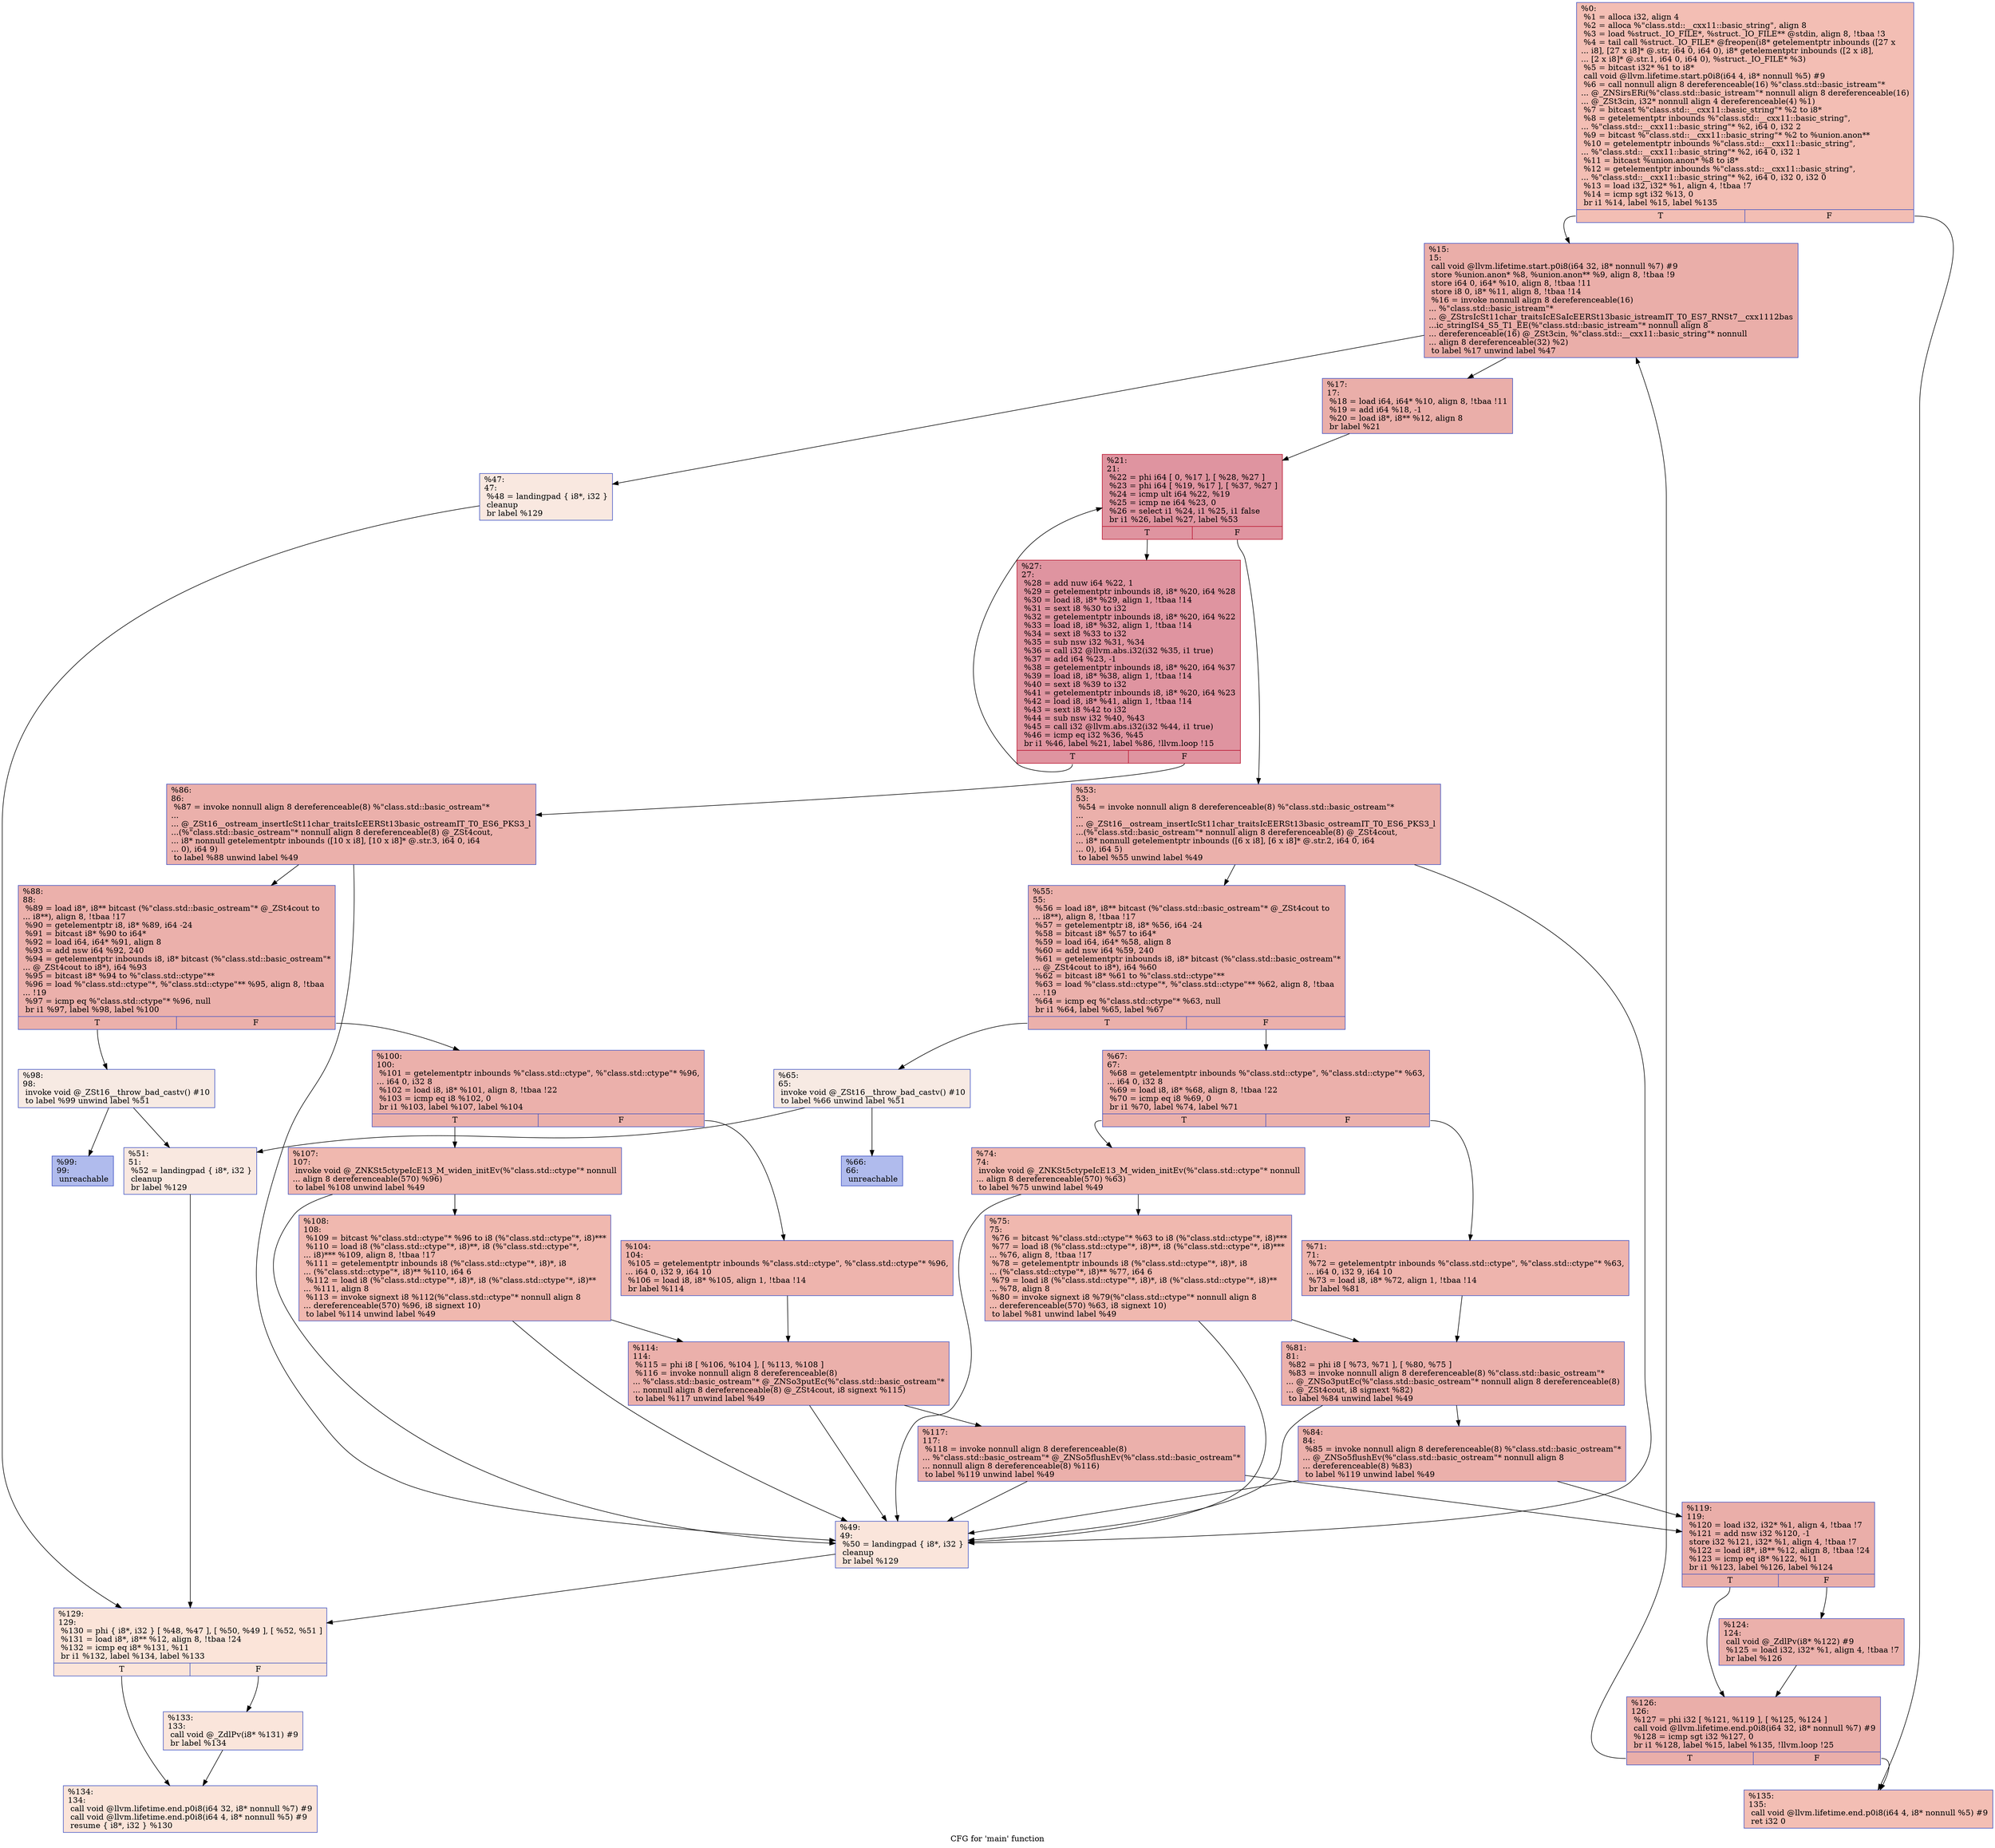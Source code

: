 digraph "CFG for 'main' function" {
	label="CFG for 'main' function";

	Node0x5618e4ff7ee0 [shape=record,color="#3d50c3ff", style=filled, fillcolor="#e36c5570",label="{%0:\l  %1 = alloca i32, align 4\l  %2 = alloca %\"class.std::__cxx11::basic_string\", align 8\l  %3 = load %struct._IO_FILE*, %struct._IO_FILE** @stdin, align 8, !tbaa !3\l  %4 = tail call %struct._IO_FILE* @freopen(i8* getelementptr inbounds ([27 x\l... i8], [27 x i8]* @.str, i64 0, i64 0), i8* getelementptr inbounds ([2 x i8],\l... [2 x i8]* @.str.1, i64 0, i64 0), %struct._IO_FILE* %3)\l  %5 = bitcast i32* %1 to i8*\l  call void @llvm.lifetime.start.p0i8(i64 4, i8* nonnull %5) #9\l  %6 = call nonnull align 8 dereferenceable(16) %\"class.std::basic_istream\"*\l... @_ZNSirsERi(%\"class.std::basic_istream\"* nonnull align 8 dereferenceable(16)\l... @_ZSt3cin, i32* nonnull align 4 dereferenceable(4) %1)\l  %7 = bitcast %\"class.std::__cxx11::basic_string\"* %2 to i8*\l  %8 = getelementptr inbounds %\"class.std::__cxx11::basic_string\",\l... %\"class.std::__cxx11::basic_string\"* %2, i64 0, i32 2\l  %9 = bitcast %\"class.std::__cxx11::basic_string\"* %2 to %union.anon**\l  %10 = getelementptr inbounds %\"class.std::__cxx11::basic_string\",\l... %\"class.std::__cxx11::basic_string\"* %2, i64 0, i32 1\l  %11 = bitcast %union.anon* %8 to i8*\l  %12 = getelementptr inbounds %\"class.std::__cxx11::basic_string\",\l... %\"class.std::__cxx11::basic_string\"* %2, i64 0, i32 0, i32 0\l  %13 = load i32, i32* %1, align 4, !tbaa !7\l  %14 = icmp sgt i32 %13, 0\l  br i1 %14, label %15, label %135\l|{<s0>T|<s1>F}}"];
	Node0x5618e4ff7ee0:s0 -> Node0x5618e4ff9f00;
	Node0x5618e4ff7ee0:s1 -> Node0x5618e4ffab50;
	Node0x5618e4ff9f00 [shape=record,color="#3d50c3ff", style=filled, fillcolor="#d0473d70",label="{%15:\l15:                                               \l  call void @llvm.lifetime.start.p0i8(i64 32, i8* nonnull %7) #9\l  store %union.anon* %8, %union.anon** %9, align 8, !tbaa !9\l  store i64 0, i64* %10, align 8, !tbaa !11\l  store i8 0, i8* %11, align 8, !tbaa !14\l  %16 = invoke nonnull align 8 dereferenceable(16)\l... %\"class.std::basic_istream\"*\l... @_ZStrsIcSt11char_traitsIcESaIcEERSt13basic_istreamIT_T0_ES7_RNSt7__cxx1112bas\l...ic_stringIS4_S5_T1_EE(%\"class.std::basic_istream\"* nonnull align 8\l... dereferenceable(16) @_ZSt3cin, %\"class.std::__cxx11::basic_string\"* nonnull\l... align 8 dereferenceable(32) %2)\l          to label %17 unwind label %47\l}"];
	Node0x5618e4ff9f00 -> Node0x5618e4ffb410;
	Node0x5618e4ff9f00 -> Node0x5618e4ffb4a0;
	Node0x5618e4ffb410 [shape=record,color="#3d50c3ff", style=filled, fillcolor="#d0473d70",label="{%17:\l17:                                               \l  %18 = load i64, i64* %10, align 8, !tbaa !11\l  %19 = add i64 %18, -1\l  %20 = load i8*, i8** %12, align 8\l  br label %21\l}"];
	Node0x5618e4ffb410 -> Node0x5618e4ffbed0;
	Node0x5618e4ffbed0 [shape=record,color="#b70d28ff", style=filled, fillcolor="#b70d2870",label="{%21:\l21:                                               \l  %22 = phi i64 [ 0, %17 ], [ %28, %27 ]\l  %23 = phi i64 [ %19, %17 ], [ %37, %27 ]\l  %24 = icmp ult i64 %22, %19\l  %25 = icmp ne i64 %23, 0\l  %26 = select i1 %24, i1 %25, i1 false\l  br i1 %26, label %27, label %53\l|{<s0>T|<s1>F}}"];
	Node0x5618e4ffbed0:s0 -> Node0x5618e4ffbfc0;
	Node0x5618e4ffbed0:s1 -> Node0x5618e4ffc420;
	Node0x5618e4ffbfc0 [shape=record,color="#b70d28ff", style=filled, fillcolor="#b70d2870",label="{%27:\l27:                                               \l  %28 = add nuw i64 %22, 1\l  %29 = getelementptr inbounds i8, i8* %20, i64 %28\l  %30 = load i8, i8* %29, align 1, !tbaa !14\l  %31 = sext i8 %30 to i32\l  %32 = getelementptr inbounds i8, i8* %20, i64 %22\l  %33 = load i8, i8* %32, align 1, !tbaa !14\l  %34 = sext i8 %33 to i32\l  %35 = sub nsw i32 %31, %34\l  %36 = call i32 @llvm.abs.i32(i32 %35, i1 true)\l  %37 = add i64 %23, -1\l  %38 = getelementptr inbounds i8, i8* %20, i64 %37\l  %39 = load i8, i8* %38, align 1, !tbaa !14\l  %40 = sext i8 %39 to i32\l  %41 = getelementptr inbounds i8, i8* %20, i64 %23\l  %42 = load i8, i8* %41, align 1, !tbaa !14\l  %43 = sext i8 %42 to i32\l  %44 = sub nsw i32 %40, %43\l  %45 = call i32 @llvm.abs.i32(i32 %44, i1 true)\l  %46 = icmp eq i32 %36, %45\l  br i1 %46, label %21, label %86, !llvm.loop !15\l|{<s0>T|<s1>F}}"];
	Node0x5618e4ffbfc0:s0 -> Node0x5618e4ffbed0;
	Node0x5618e4ffbfc0:s1 -> Node0x5618e4ffd9c0;
	Node0x5618e4ffb4a0 [shape=record,color="#3d50c3ff", style=filled, fillcolor="#f1ccb870",label="{%47:\l47:                                               \l  %48 = landingpad \{ i8*, i32 \}\l          cleanup\l  br label %129\l}"];
	Node0x5618e4ffb4a0 -> Node0x5618e4ffdb90;
	Node0x5618e4ffdc50 [shape=record,color="#3d50c3ff", style=filled, fillcolor="#f4c5ad70",label="{%49:\l49:                                               \l  %50 = landingpad \{ i8*, i32 \}\l          cleanup\l  br label %129\l}"];
	Node0x5618e4ffdc50 -> Node0x5618e4ffdb90;
	Node0x5618e4ffddc0 [shape=record,color="#3d50c3ff", style=filled, fillcolor="#f1ccb870",label="{%51:\l51:                                               \l  %52 = landingpad \{ i8*, i32 \}\l          cleanup\l  br label %129\l}"];
	Node0x5618e4ffddc0 -> Node0x5618e4ffdb90;
	Node0x5618e4ffc420 [shape=record,color="#3d50c3ff", style=filled, fillcolor="#d24b4070",label="{%53:\l53:                                               \l  %54 = invoke nonnull align 8 dereferenceable(8) %\"class.std::basic_ostream\"*\l...\l... @_ZSt16__ostream_insertIcSt11char_traitsIcEERSt13basic_ostreamIT_T0_ES6_PKS3_l\l...(%\"class.std::basic_ostream\"* nonnull align 8 dereferenceable(8) @_ZSt4cout,\l... i8* nonnull getelementptr inbounds ([6 x i8], [6 x i8]* @.str.2, i64 0, i64\l... 0), i64 5)\l          to label %55 unwind label %49\l}"];
	Node0x5618e4ffc420 -> Node0x5618e4ffe050;
	Node0x5618e4ffc420 -> Node0x5618e4ffdc50;
	Node0x5618e4ffe050 [shape=record,color="#3d50c3ff", style=filled, fillcolor="#d24b4070",label="{%55:\l55:                                               \l  %56 = load i8*, i8** bitcast (%\"class.std::basic_ostream\"* @_ZSt4cout to\l... i8**), align 8, !tbaa !17\l  %57 = getelementptr i8, i8* %56, i64 -24\l  %58 = bitcast i8* %57 to i64*\l  %59 = load i64, i64* %58, align 8\l  %60 = add nsw i64 %59, 240\l  %61 = getelementptr inbounds i8, i8* bitcast (%\"class.std::basic_ostream\"*\l... @_ZSt4cout to i8*), i64 %60\l  %62 = bitcast i8* %61 to %\"class.std::ctype\"**\l  %63 = load %\"class.std::ctype\"*, %\"class.std::ctype\"** %62, align 8, !tbaa\l... !19\l  %64 = icmp eq %\"class.std::ctype\"* %63, null\l  br i1 %64, label %65, label %67\l|{<s0>T|<s1>F}}"];
	Node0x5618e4ffe050:s0 -> Node0x5618e4fff1b0;
	Node0x5618e4ffe050:s1 -> Node0x5618e4fff240;
	Node0x5618e4fff1b0 [shape=record,color="#3d50c3ff", style=filled, fillcolor="#eed0c070",label="{%65:\l65:                                               \l  invoke void @_ZSt16__throw_bad_castv() #10\l          to label %66 unwind label %51\l}"];
	Node0x5618e4fff1b0 -> Node0x5618e4fff3d0;
	Node0x5618e4fff1b0 -> Node0x5618e4ffddc0;
	Node0x5618e4fff3d0 [shape=record,color="#3d50c3ff", style=filled, fillcolor="#4c66d670",label="{%66:\l66:                                               \l  unreachable\l}"];
	Node0x5618e4fff240 [shape=record,color="#3d50c3ff", style=filled, fillcolor="#d24b4070",label="{%67:\l67:                                               \l  %68 = getelementptr inbounds %\"class.std::ctype\", %\"class.std::ctype\"* %63,\l... i64 0, i32 8\l  %69 = load i8, i8* %68, align 8, !tbaa !22\l  %70 = icmp eq i8 %69, 0\l  br i1 %70, label %74, label %71\l|{<s0>T|<s1>F}}"];
	Node0x5618e4fff240:s0 -> Node0x5618e4fff8c0;
	Node0x5618e4fff240:s1 -> Node0x5618e4fff950;
	Node0x5618e4fff950 [shape=record,color="#3d50c3ff", style=filled, fillcolor="#d8564670",label="{%71:\l71:                                               \l  %72 = getelementptr inbounds %\"class.std::ctype\", %\"class.std::ctype\"* %63,\l... i64 0, i32 9, i64 10\l  %73 = load i8, i8* %72, align 1, !tbaa !14\l  br label %81\l}"];
	Node0x5618e4fff950 -> Node0x5618e4fffb60;
	Node0x5618e4fff8c0 [shape=record,color="#3d50c3ff", style=filled, fillcolor="#dc5d4a70",label="{%74:\l74:                                               \l  invoke void @_ZNKSt5ctypeIcE13_M_widen_initEv(%\"class.std::ctype\"* nonnull\l... align 8 dereferenceable(570) %63)\l          to label %75 unwind label %49\l}"];
	Node0x5618e4fff8c0 -> Node0x5618e4fffca0;
	Node0x5618e4fff8c0 -> Node0x5618e4ffdc50;
	Node0x5618e4fffca0 [shape=record,color="#3d50c3ff", style=filled, fillcolor="#dc5d4a70",label="{%75:\l75:                                               \l  %76 = bitcast %\"class.std::ctype\"* %63 to i8 (%\"class.std::ctype\"*, i8)***\l  %77 = load i8 (%\"class.std::ctype\"*, i8)**, i8 (%\"class.std::ctype\"*, i8)***\l... %76, align 8, !tbaa !17\l  %78 = getelementptr inbounds i8 (%\"class.std::ctype\"*, i8)*, i8\l... (%\"class.std::ctype\"*, i8)** %77, i64 6\l  %79 = load i8 (%\"class.std::ctype\"*, i8)*, i8 (%\"class.std::ctype\"*, i8)**\l... %78, align 8\l  %80 = invoke signext i8 %79(%\"class.std::ctype\"* nonnull align 8\l... dereferenceable(570) %63, i8 signext 10)\l          to label %81 unwind label %49\l}"];
	Node0x5618e4fffca0 -> Node0x5618e4fffb60;
	Node0x5618e4fffca0 -> Node0x5618e4ffdc50;
	Node0x5618e4fffb60 [shape=record,color="#3d50c3ff", style=filled, fillcolor="#d24b4070",label="{%81:\l81:                                               \l  %82 = phi i8 [ %73, %71 ], [ %80, %75 ]\l  %83 = invoke nonnull align 8 dereferenceable(8) %\"class.std::basic_ostream\"*\l... @_ZNSo3putEc(%\"class.std::basic_ostream\"* nonnull align 8 dereferenceable(8)\l... @_ZSt4cout, i8 signext %82)\l          to label %84 unwind label %49\l}"];
	Node0x5618e4fffb60 -> Node0x5618e5000900;
	Node0x5618e4fffb60 -> Node0x5618e4ffdc50;
	Node0x5618e5000900 [shape=record,color="#3d50c3ff", style=filled, fillcolor="#d24b4070",label="{%84:\l84:                                               \l  %85 = invoke nonnull align 8 dereferenceable(8) %\"class.std::basic_ostream\"*\l... @_ZNSo5flushEv(%\"class.std::basic_ostream\"* nonnull align 8\l... dereferenceable(8) %83)\l          to label %119 unwind label %49\l}"];
	Node0x5618e5000900 -> Node0x5618e5000bc0;
	Node0x5618e5000900 -> Node0x5618e4ffdc50;
	Node0x5618e4ffd9c0 [shape=record,color="#3d50c3ff", style=filled, fillcolor="#d24b4070",label="{%86:\l86:                                               \l  %87 = invoke nonnull align 8 dereferenceable(8) %\"class.std::basic_ostream\"*\l...\l... @_ZSt16__ostream_insertIcSt11char_traitsIcEERSt13basic_ostreamIT_T0_ES6_PKS3_l\l...(%\"class.std::basic_ostream\"* nonnull align 8 dereferenceable(8) @_ZSt4cout,\l... i8* nonnull getelementptr inbounds ([10 x i8], [10 x i8]* @.str.3, i64 0, i64\l... 0), i64 9)\l          to label %88 unwind label %49\l}"];
	Node0x5618e4ffd9c0 -> Node0x5618e5000ea0;
	Node0x5618e4ffd9c0 -> Node0x5618e4ffdc50;
	Node0x5618e5000ea0 [shape=record,color="#3d50c3ff", style=filled, fillcolor="#d24b4070",label="{%88:\l88:                                               \l  %89 = load i8*, i8** bitcast (%\"class.std::basic_ostream\"* @_ZSt4cout to\l... i8**), align 8, !tbaa !17\l  %90 = getelementptr i8, i8* %89, i64 -24\l  %91 = bitcast i8* %90 to i64*\l  %92 = load i64, i64* %91, align 8\l  %93 = add nsw i64 %92, 240\l  %94 = getelementptr inbounds i8, i8* bitcast (%\"class.std::basic_ostream\"*\l... @_ZSt4cout to i8*), i64 %93\l  %95 = bitcast i8* %94 to %\"class.std::ctype\"**\l  %96 = load %\"class.std::ctype\"*, %\"class.std::ctype\"** %95, align 8, !tbaa\l... !19\l  %97 = icmp eq %\"class.std::ctype\"* %96, null\l  br i1 %97, label %98, label %100\l|{<s0>T|<s1>F}}"];
	Node0x5618e5000ea0:s0 -> Node0x5618e5001b90;
	Node0x5618e5000ea0:s1 -> Node0x5618e5001be0;
	Node0x5618e5001b90 [shape=record,color="#3d50c3ff", style=filled, fillcolor="#eed0c070",label="{%98:\l98:                                               \l  invoke void @_ZSt16__throw_bad_castv() #10\l          to label %99 unwind label %51\l}"];
	Node0x5618e5001b90 -> Node0x5618e5001d20;
	Node0x5618e5001b90 -> Node0x5618e4ffddc0;
	Node0x5618e5001d20 [shape=record,color="#3d50c3ff", style=filled, fillcolor="#4c66d670",label="{%99:\l99:                                               \l  unreachable\l}"];
	Node0x5618e5001be0 [shape=record,color="#3d50c3ff", style=filled, fillcolor="#d24b4070",label="{%100:\l100:                                              \l  %101 = getelementptr inbounds %\"class.std::ctype\", %\"class.std::ctype\"* %96,\l... i64 0, i32 8\l  %102 = load i8, i8* %101, align 8, !tbaa !22\l  %103 = icmp eq i8 %102, 0\l  br i1 %103, label %107, label %104\l|{<s0>T|<s1>F}}"];
	Node0x5618e5001be0:s0 -> Node0x5618e50026d0;
	Node0x5618e5001be0:s1 -> Node0x5618e5002720;
	Node0x5618e5002720 [shape=record,color="#3d50c3ff", style=filled, fillcolor="#d8564670",label="{%104:\l104:                                              \l  %105 = getelementptr inbounds %\"class.std::ctype\", %\"class.std::ctype\"* %96,\l... i64 0, i32 9, i64 10\l  %106 = load i8, i8* %105, align 1, !tbaa !14\l  br label %114\l}"];
	Node0x5618e5002720 -> Node0x5618e5002890;
	Node0x5618e50026d0 [shape=record,color="#3d50c3ff", style=filled, fillcolor="#dc5d4a70",label="{%107:\l107:                                              \l  invoke void @_ZNKSt5ctypeIcE13_M_widen_initEv(%\"class.std::ctype\"* nonnull\l... align 8 dereferenceable(570) %96)\l          to label %108 unwind label %49\l}"];
	Node0x5618e50026d0 -> Node0x5618e5002950;
	Node0x5618e50026d0 -> Node0x5618e4ffdc50;
	Node0x5618e5002950 [shape=record,color="#3d50c3ff", style=filled, fillcolor="#dc5d4a70",label="{%108:\l108:                                              \l  %109 = bitcast %\"class.std::ctype\"* %96 to i8 (%\"class.std::ctype\"*, i8)***\l  %110 = load i8 (%\"class.std::ctype\"*, i8)**, i8 (%\"class.std::ctype\"*,\l... i8)*** %109, align 8, !tbaa !17\l  %111 = getelementptr inbounds i8 (%\"class.std::ctype\"*, i8)*, i8\l... (%\"class.std::ctype\"*, i8)** %110, i64 6\l  %112 = load i8 (%\"class.std::ctype\"*, i8)*, i8 (%\"class.std::ctype\"*, i8)**\l... %111, align 8\l  %113 = invoke signext i8 %112(%\"class.std::ctype\"* nonnull align 8\l... dereferenceable(570) %96, i8 signext 10)\l          to label %114 unwind label %49\l}"];
	Node0x5618e5002950 -> Node0x5618e5002890;
	Node0x5618e5002950 -> Node0x5618e4ffdc50;
	Node0x5618e5002890 [shape=record,color="#3d50c3ff", style=filled, fillcolor="#d24b4070",label="{%114:\l114:                                              \l  %115 = phi i8 [ %106, %104 ], [ %113, %108 ]\l  %116 = invoke nonnull align 8 dereferenceable(8)\l... %\"class.std::basic_ostream\"* @_ZNSo3putEc(%\"class.std::basic_ostream\"*\l... nonnull align 8 dereferenceable(8) @_ZSt4cout, i8 signext %115)\l          to label %117 unwind label %49\l}"];
	Node0x5618e5002890 -> Node0x5618e5002da0;
	Node0x5618e5002890 -> Node0x5618e4ffdc50;
	Node0x5618e5002da0 [shape=record,color="#3d50c3ff", style=filled, fillcolor="#d24b4070",label="{%117:\l117:                                              \l  %118 = invoke nonnull align 8 dereferenceable(8)\l... %\"class.std::basic_ostream\"* @_ZNSo5flushEv(%\"class.std::basic_ostream\"*\l... nonnull align 8 dereferenceable(8) %116)\l          to label %119 unwind label %49\l}"];
	Node0x5618e5002da0 -> Node0x5618e5000bc0;
	Node0x5618e5002da0 -> Node0x5618e4ffdc50;
	Node0x5618e5000bc0 [shape=record,color="#3d50c3ff", style=filled, fillcolor="#d0473d70",label="{%119:\l119:                                              \l  %120 = load i32, i32* %1, align 4, !tbaa !7\l  %121 = add nsw i32 %120, -1\l  store i32 %121, i32* %1, align 4, !tbaa !7\l  %122 = load i8*, i8** %12, align 8, !tbaa !24\l  %123 = icmp eq i8* %122, %11\l  br i1 %123, label %126, label %124\l|{<s0>T|<s1>F}}"];
	Node0x5618e5000bc0:s0 -> Node0x5618e5003990;
	Node0x5618e5000bc0:s1 -> Node0x5618e50039e0;
	Node0x5618e50039e0 [shape=record,color="#3d50c3ff", style=filled, fillcolor="#d24b4070",label="{%124:\l124:                                              \l  call void @_ZdlPv(i8* %122) #9\l  %125 = load i32, i32* %1, align 4, !tbaa !7\l  br label %126\l}"];
	Node0x5618e50039e0 -> Node0x5618e5003990;
	Node0x5618e5003990 [shape=record,color="#3d50c3ff", style=filled, fillcolor="#d0473d70",label="{%126:\l126:                                              \l  %127 = phi i32 [ %121, %119 ], [ %125, %124 ]\l  call void @llvm.lifetime.end.p0i8(i64 32, i8* nonnull %7) #9\l  %128 = icmp sgt i32 %127, 0\l  br i1 %128, label %15, label %135, !llvm.loop !25\l|{<s0>T|<s1>F}}"];
	Node0x5618e5003990:s0 -> Node0x5618e4ff9f00;
	Node0x5618e5003990:s1 -> Node0x5618e4ffab50;
	Node0x5618e4ffdb90 [shape=record,color="#3d50c3ff", style=filled, fillcolor="#f5c1a970",label="{%129:\l129:                                              \l  %130 = phi \{ i8*, i32 \} [ %48, %47 ], [ %50, %49 ], [ %52, %51 ]\l  %131 = load i8*, i8** %12, align 8, !tbaa !24\l  %132 = icmp eq i8* %131, %11\l  br i1 %132, label %134, label %133\l|{<s0>T|<s1>F}}"];
	Node0x5618e4ffdb90:s0 -> Node0x5618e50052a0;
	Node0x5618e4ffdb90:s1 -> Node0x5618e50052f0;
	Node0x5618e50052f0 [shape=record,color="#3d50c3ff", style=filled, fillcolor="#f4c5ad70",label="{%133:\l133:                                              \l  call void @_ZdlPv(i8* %131) #9\l  br label %134\l}"];
	Node0x5618e50052f0 -> Node0x5618e50052a0;
	Node0x5618e50052a0 [shape=record,color="#3d50c3ff", style=filled, fillcolor="#f5c1a970",label="{%134:\l134:                                              \l  call void @llvm.lifetime.end.p0i8(i64 32, i8* nonnull %7) #9\l  call void @llvm.lifetime.end.p0i8(i64 4, i8* nonnull %5) #9\l  resume \{ i8*, i32 \} %130\l}"];
	Node0x5618e4ffab50 [shape=record,color="#3d50c3ff", style=filled, fillcolor="#e36c5570",label="{%135:\l135:                                              \l  call void @llvm.lifetime.end.p0i8(i64 4, i8* nonnull %5) #9\l  ret i32 0\l}"];
}
